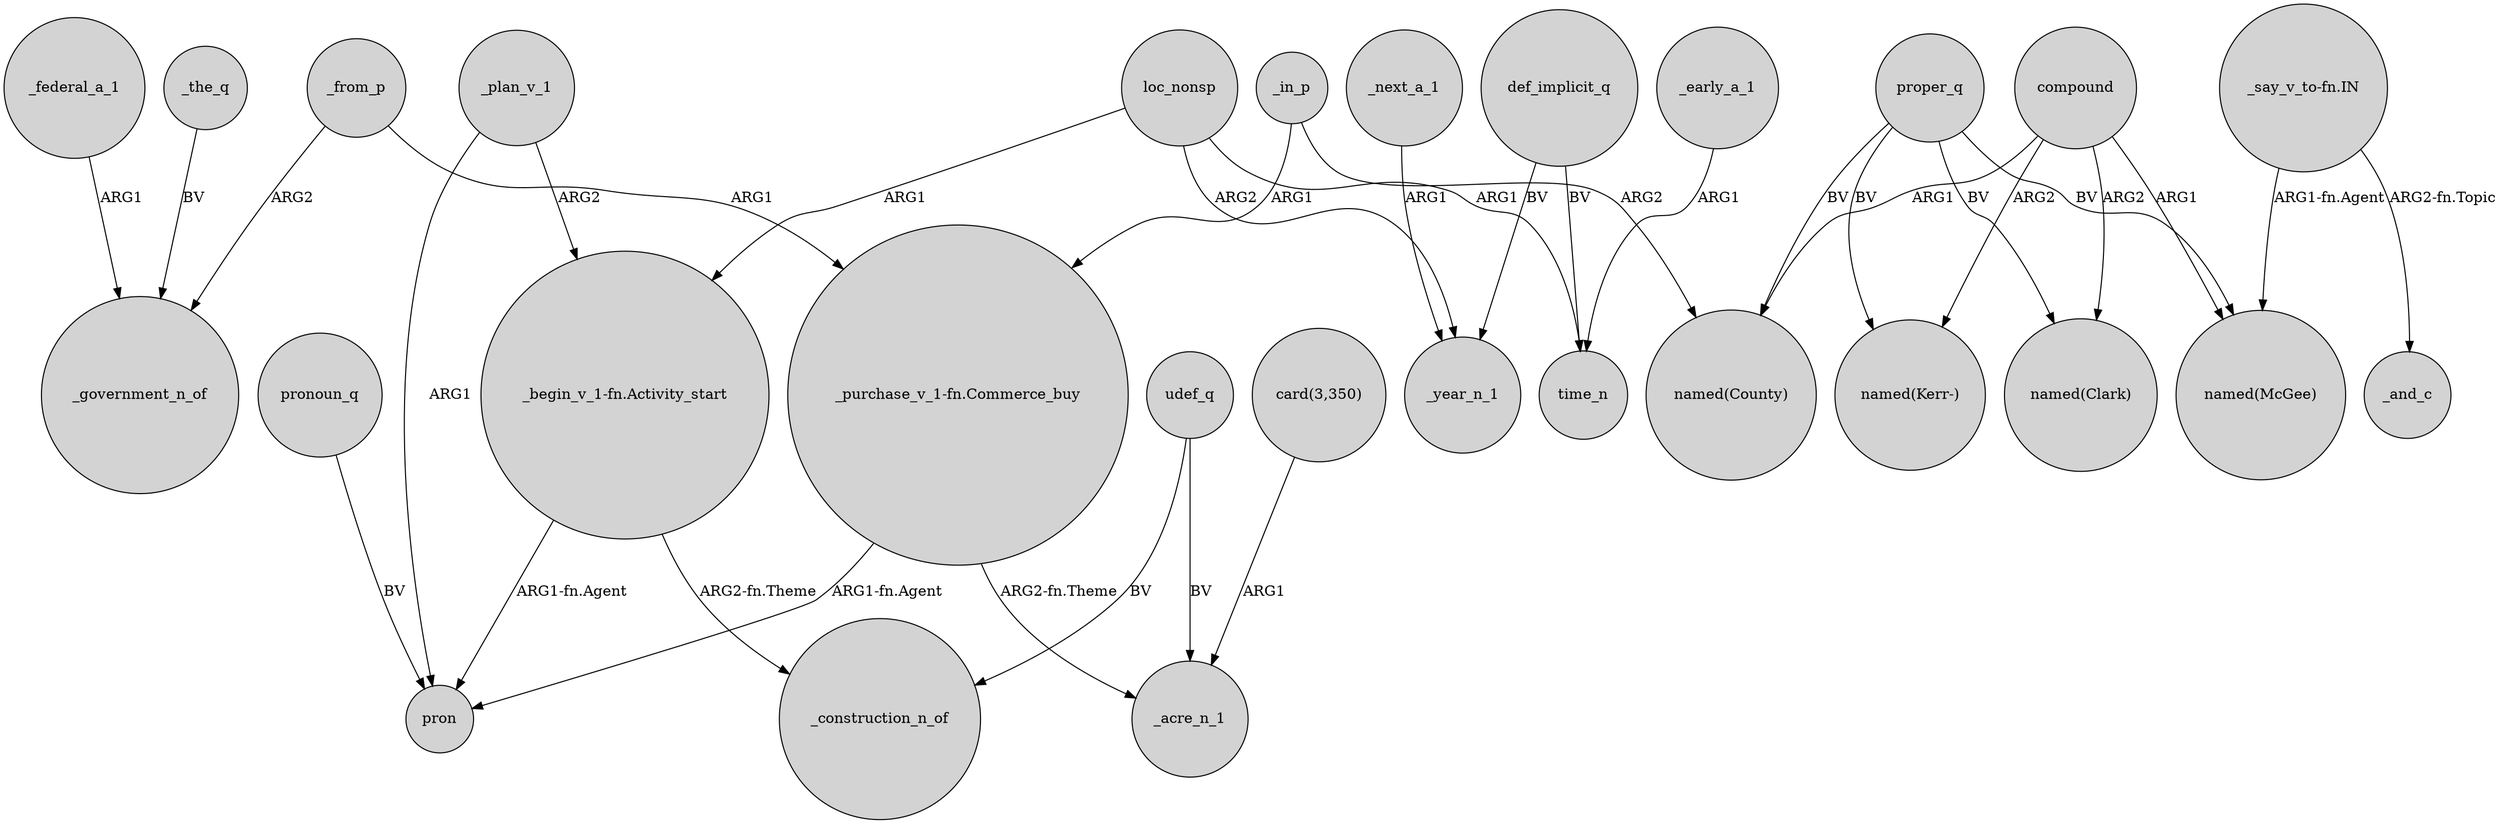 digraph {
	node [shape=circle style=filled]
	_from_p -> _government_n_of [label=ARG2]
	compound -> "named(Kerr-)" [label=ARG2]
	_from_p -> "_purchase_v_1-fn.Commerce_buy" [label=ARG1]
	def_implicit_q -> _year_n_1 [label=BV]
	"_begin_v_1-fn.Activity_start" -> _construction_n_of [label="ARG2-fn.Theme"]
	"_begin_v_1-fn.Activity_start" -> pron [label="ARG1-fn.Agent"]
	"_say_v_to-fn.IN" -> "named(McGee)" [label="ARG1-fn.Agent"]
	_plan_v_1 -> "_begin_v_1-fn.Activity_start" [label=ARG2]
	loc_nonsp -> time_n [label=ARG1]
	_federal_a_1 -> _government_n_of [label=ARG1]
	loc_nonsp -> "_begin_v_1-fn.Activity_start" [label=ARG1]
	"_purchase_v_1-fn.Commerce_buy" -> pron [label="ARG1-fn.Agent"]
	proper_q -> "named(McGee)" [label=BV]
	udef_q -> _acre_n_1 [label=BV]
	pronoun_q -> pron [label=BV]
	proper_q -> "named(Clark)" [label=BV]
	_in_p -> "_purchase_v_1-fn.Commerce_buy" [label=ARG1]
	compound -> "named(McGee)" [label=ARG1]
	_next_a_1 -> _year_n_1 [label=ARG1]
	compound -> "named(Clark)" [label=ARG2]
	"_say_v_to-fn.IN" -> _and_c [label="ARG2-fn.Topic"]
	_in_p -> "named(County)" [label=ARG2]
	proper_q -> "named(Kerr-)" [label=BV]
	loc_nonsp -> _year_n_1 [label=ARG2]
	"_purchase_v_1-fn.Commerce_buy" -> _acre_n_1 [label="ARG2-fn.Theme"]
	"card(3,350)" -> _acre_n_1 [label=ARG1]
	_the_q -> _government_n_of [label=BV]
	_early_a_1 -> time_n [label=ARG1]
	udef_q -> _construction_n_of [label=BV]
	compound -> "named(County)" [label=ARG1]
	proper_q -> "named(County)" [label=BV]
	def_implicit_q -> time_n [label=BV]
	_plan_v_1 -> pron [label=ARG1]
}
